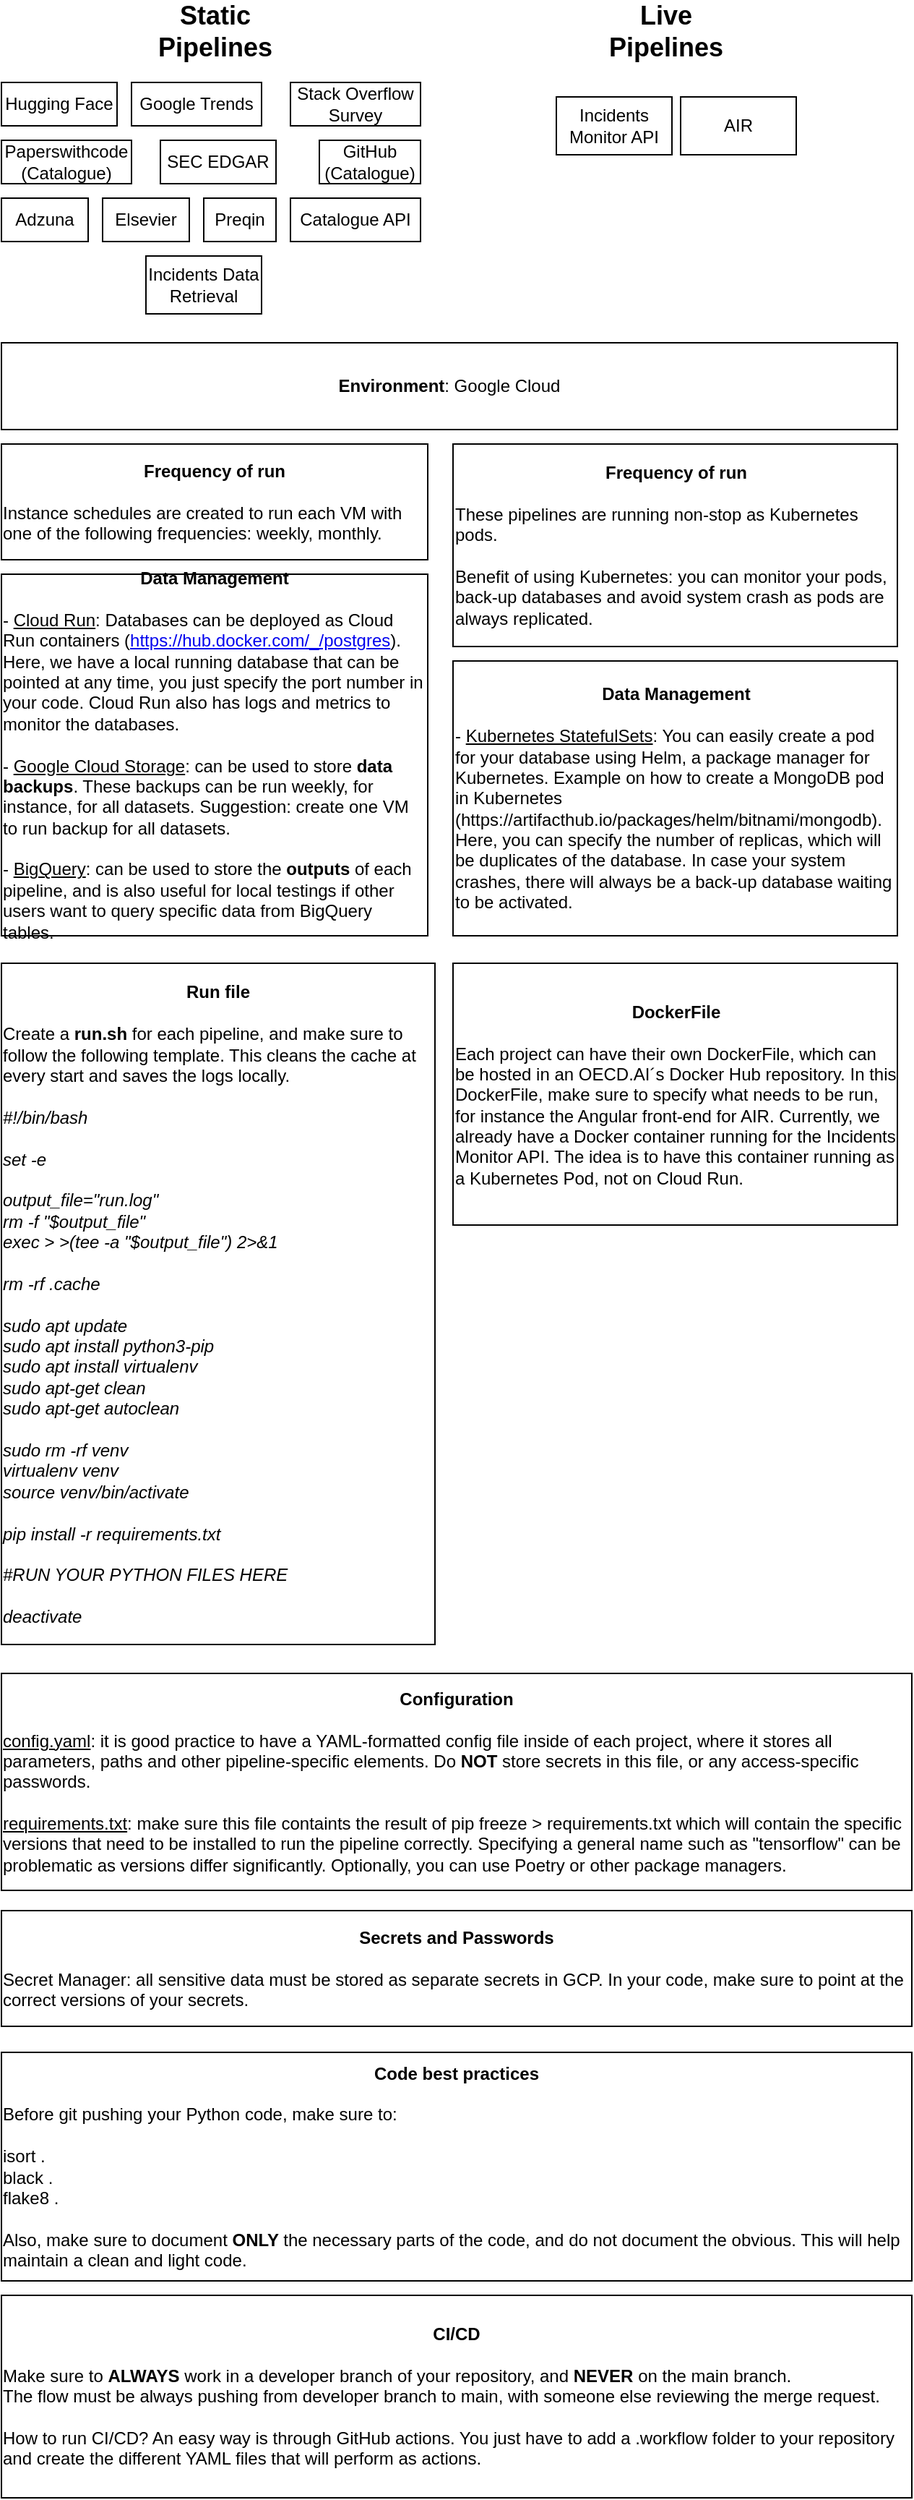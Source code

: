 <mxfile version="24.2.5" type="github">
  <diagram id="C5RBs43oDa-KdzZeNtuy" name="Page-1">
    <mxGraphModel dx="1434" dy="772" grid="1" gridSize="10" guides="1" tooltips="1" connect="1" arrows="1" fold="1" page="1" pageScale="1" pageWidth="827" pageHeight="1169" math="0" shadow="0">
      <root>
        <mxCell id="WIyWlLk6GJQsqaUBKTNV-0" />
        <mxCell id="WIyWlLk6GJQsqaUBKTNV-1" parent="WIyWlLk6GJQsqaUBKTNV-0" />
        <mxCell id="ZLdICrvh6a32DMpb2cqf-0" value="&lt;b&gt;&lt;font style=&quot;font-size: 18px;&quot;&gt;Static Pipelines&lt;/font&gt;&lt;/b&gt;" style="text;html=1;align=center;verticalAlign=middle;whiteSpace=wrap;rounded=0;" vertex="1" parent="WIyWlLk6GJQsqaUBKTNV-1">
          <mxGeometry x="137.5" y="80" width="60" height="30" as="geometry" />
        </mxCell>
        <mxCell id="ZLdICrvh6a32DMpb2cqf-2" value="&lt;b&gt;&lt;font style=&quot;font-size: 18px;&quot;&gt;Live Pipelines&lt;/font&gt;&lt;/b&gt;" style="text;html=1;align=center;verticalAlign=middle;whiteSpace=wrap;rounded=0;" vertex="1" parent="WIyWlLk6GJQsqaUBKTNV-1">
          <mxGeometry x="450" y="80" width="60" height="30" as="geometry" />
        </mxCell>
        <mxCell id="ZLdICrvh6a32DMpb2cqf-4" value="Hugging Face" style="rounded=0;whiteSpace=wrap;html=1;" vertex="1" parent="WIyWlLk6GJQsqaUBKTNV-1">
          <mxGeometry x="20" y="130" width="80" height="30" as="geometry" />
        </mxCell>
        <mxCell id="ZLdICrvh6a32DMpb2cqf-5" value="Google Trends" style="rounded=0;whiteSpace=wrap;html=1;" vertex="1" parent="WIyWlLk6GJQsqaUBKTNV-1">
          <mxGeometry x="110" y="130" width="90" height="30" as="geometry" />
        </mxCell>
        <mxCell id="ZLdICrvh6a32DMpb2cqf-6" value="Stack Overflow Survey" style="rounded=0;whiteSpace=wrap;html=1;" vertex="1" parent="WIyWlLk6GJQsqaUBKTNV-1">
          <mxGeometry x="220" y="130" width="90" height="30" as="geometry" />
        </mxCell>
        <mxCell id="ZLdICrvh6a32DMpb2cqf-7" value="SEC EDGAR" style="rounded=0;whiteSpace=wrap;html=1;" vertex="1" parent="WIyWlLk6GJQsqaUBKTNV-1">
          <mxGeometry x="130" y="170" width="80" height="30" as="geometry" />
        </mxCell>
        <mxCell id="ZLdICrvh6a32DMpb2cqf-8" value="Paperswithcode (Catalogue)" style="rounded=0;whiteSpace=wrap;html=1;" vertex="1" parent="WIyWlLk6GJQsqaUBKTNV-1">
          <mxGeometry x="20" y="170" width="90" height="30" as="geometry" />
        </mxCell>
        <mxCell id="ZLdICrvh6a32DMpb2cqf-9" value="GitHub (Catalogue)" style="rounded=0;whiteSpace=wrap;html=1;" vertex="1" parent="WIyWlLk6GJQsqaUBKTNV-1">
          <mxGeometry x="240" y="170" width="70" height="30" as="geometry" />
        </mxCell>
        <mxCell id="ZLdICrvh6a32DMpb2cqf-10" value="Adzuna" style="rounded=0;whiteSpace=wrap;html=1;" vertex="1" parent="WIyWlLk6GJQsqaUBKTNV-1">
          <mxGeometry x="20" y="210" width="60" height="30" as="geometry" />
        </mxCell>
        <mxCell id="ZLdICrvh6a32DMpb2cqf-11" value="Elsevier" style="rounded=0;whiteSpace=wrap;html=1;" vertex="1" parent="WIyWlLk6GJQsqaUBKTNV-1">
          <mxGeometry x="90" y="210" width="60" height="30" as="geometry" />
        </mxCell>
        <mxCell id="ZLdICrvh6a32DMpb2cqf-12" value="Preqin" style="rounded=0;whiteSpace=wrap;html=1;" vertex="1" parent="WIyWlLk6GJQsqaUBKTNV-1">
          <mxGeometry x="160" y="210" width="50" height="30" as="geometry" />
        </mxCell>
        <mxCell id="ZLdICrvh6a32DMpb2cqf-13" value="Catalogue API" style="rounded=0;whiteSpace=wrap;html=1;" vertex="1" parent="WIyWlLk6GJQsqaUBKTNV-1">
          <mxGeometry x="220" y="210" width="90" height="30" as="geometry" />
        </mxCell>
        <mxCell id="ZLdICrvh6a32DMpb2cqf-14" value="Incidents Monitor API" style="rounded=0;whiteSpace=wrap;html=1;" vertex="1" parent="WIyWlLk6GJQsqaUBKTNV-1">
          <mxGeometry x="404" y="140" width="80" height="40" as="geometry" />
        </mxCell>
        <mxCell id="ZLdICrvh6a32DMpb2cqf-15" value="Incidents Data Retrieval" style="rounded=0;whiteSpace=wrap;html=1;" vertex="1" parent="WIyWlLk6GJQsqaUBKTNV-1">
          <mxGeometry x="120" y="250" width="80" height="40" as="geometry" />
        </mxCell>
        <mxCell id="ZLdICrvh6a32DMpb2cqf-16" value="AIR" style="rounded=0;whiteSpace=wrap;html=1;" vertex="1" parent="WIyWlLk6GJQsqaUBKTNV-1">
          <mxGeometry x="490" y="140" width="80" height="40" as="geometry" />
        </mxCell>
        <mxCell id="ZLdICrvh6a32DMpb2cqf-20" value="&lt;b&gt;Data Management&lt;/b&gt;&lt;div&gt;&lt;br&gt;&lt;/div&gt;&lt;div style=&quot;text-align: left;&quot;&gt;- &lt;u&gt;Cloud Run&lt;/u&gt;:&amp;nbsp;&lt;span style=&quot;background-color: initial;&quot;&gt;Databases can be deployed as Cloud Run containers (&lt;/span&gt;&lt;a style=&quot;background-color: initial;&quot; href=&quot;https://hub.docker.com/_/postgres&quot;&gt;https://hub.docker.com/_/postgres&lt;/a&gt;&lt;span style=&quot;background-color: initial;&quot;&gt;). Here, we have a local running database that can be pointed at any time, you just specify the port number in your code. Cloud Run also has logs and metrics to monitor the databases.&lt;/span&gt;&lt;/div&gt;&lt;div style=&quot;text-align: left;&quot;&gt;&lt;span style=&quot;background-color: initial;&quot;&gt;&lt;br&gt;&lt;/span&gt;&lt;/div&gt;&lt;div style=&quot;text-align: left;&quot;&gt;&lt;span style=&quot;background-color: initial;&quot;&gt;- &lt;u&gt;Google Cloud Storage&lt;/u&gt;: can be used to store &lt;b&gt;data backups&lt;/b&gt;. These backups can be run weekly, for instance, for all datasets. Suggestion: create one VM to run backup for all datasets.&lt;/span&gt;&lt;/div&gt;&lt;div style=&quot;text-align: left;&quot;&gt;&lt;span style=&quot;background-color: initial;&quot;&gt;&lt;br&gt;&lt;/span&gt;&lt;/div&gt;&lt;div style=&quot;text-align: left;&quot;&gt;&lt;span style=&quot;background-color: initial;&quot;&gt;- &lt;u&gt;BigQuery&lt;/u&gt;: can be used to store the &lt;b&gt;outputs &lt;/b&gt;of each pipeline, and is also useful for local testings if other users want to query specific data from BigQuery tables.&lt;/span&gt;&lt;/div&gt;" style="rounded=0;whiteSpace=wrap;html=1;" vertex="1" parent="WIyWlLk6GJQsqaUBKTNV-1">
          <mxGeometry x="20" y="470" width="295" height="250" as="geometry" />
        </mxCell>
        <mxCell id="ZLdICrvh6a32DMpb2cqf-21" value="&lt;b&gt;Configuration&lt;/b&gt;&lt;div&gt;&lt;br&gt;&lt;/div&gt;&lt;div style=&quot;text-align: left;&quot;&gt;&lt;u&gt;config.yaml&lt;/u&gt;: it is good practice to have a YAML-formatted config file inside of each project, where it stores all parameters, paths and other pipeline-specific elements. Do &lt;b&gt;NOT &lt;/b&gt;store secrets in this file, or any access-specific passwords.&lt;/div&gt;&lt;div style=&quot;text-align: left;&quot;&gt;&lt;br&gt;&lt;/div&gt;&lt;div style=&quot;text-align: left;&quot;&gt;&lt;u&gt;requirements.txt&lt;/u&gt;: make sure this file containts the result of pip freeze &amp;gt; requirements.txt which will contain the specific versions that need to be installed to run the pipeline correctly. Specifying a general name such as &quot;tensorflow&quot; can be problematic as versions differ significantly. Optionally, you can use Poetry or other package managers.&lt;/div&gt;" style="rounded=0;whiteSpace=wrap;html=1;" vertex="1" parent="WIyWlLk6GJQsqaUBKTNV-1">
          <mxGeometry x="20" y="1230" width="630" height="150" as="geometry" />
        </mxCell>
        <mxCell id="ZLdICrvh6a32DMpb2cqf-23" value="&lt;b&gt;Frequency of run&lt;/b&gt;&lt;div&gt;&lt;b&gt;&lt;br&gt;&lt;/b&gt;&lt;div style=&quot;text-align: left;&quot;&gt;Instance schedules are created to run each VM with one of the following frequencies: w&lt;span style=&quot;background-color: initial;&quot;&gt;eekly, m&lt;/span&gt;&lt;span style=&quot;background-color: initial;&quot;&gt;onthly.&lt;/span&gt;&lt;/div&gt;&lt;/div&gt;" style="rounded=0;whiteSpace=wrap;html=1;" vertex="1" parent="WIyWlLk6GJQsqaUBKTNV-1">
          <mxGeometry x="20" y="380" width="295" height="80" as="geometry" />
        </mxCell>
        <mxCell id="ZLdICrvh6a32DMpb2cqf-24" value="&lt;div&gt;&lt;b&gt;Secrets and Passwords&lt;/b&gt;&lt;/div&gt;&lt;div&gt;&lt;b&gt;&lt;br&gt;&lt;/b&gt;&lt;/div&gt;&lt;div style=&quot;text-align: left;&quot;&gt;Secret Manager: all sensitive data must be stored as separate secrets in GCP. In your code, make sure to point at the correct versions of your secrets.&lt;/div&gt;" style="rounded=0;whiteSpace=wrap;html=1;" vertex="1" parent="WIyWlLk6GJQsqaUBKTNV-1">
          <mxGeometry x="20" y="1394" width="630" height="80" as="geometry" />
        </mxCell>
        <mxCell id="ZLdICrvh6a32DMpb2cqf-25" value="&lt;div&gt;&lt;b&gt;Code best practices&lt;/b&gt;&lt;/div&gt;&lt;div&gt;&lt;br&gt;&lt;/div&gt;&lt;div style=&quot;text-align: left;&quot;&gt;Before git pushing your Python code, make sure to:&lt;/div&gt;&lt;div style=&quot;text-align: left;&quot;&gt;&lt;br&gt;&lt;/div&gt;&lt;div style=&quot;text-align: left;&quot;&gt;isort .&lt;/div&gt;&lt;div style=&quot;text-align: left;&quot;&gt;black .&lt;/div&gt;&lt;div style=&quot;text-align: left;&quot;&gt;flake8 .&lt;/div&gt;&lt;div style=&quot;text-align: left;&quot;&gt;&lt;br&gt;&lt;/div&gt;&lt;div style=&quot;text-align: left;&quot;&gt;Also, make sure to document &lt;b&gt;ONLY &lt;/b&gt;the necessary parts of the code, and do not document the obvious. This will help maintain a clean and light code.&lt;/div&gt;" style="rounded=0;whiteSpace=wrap;html=1;" vertex="1" parent="WIyWlLk6GJQsqaUBKTNV-1">
          <mxGeometry x="20" y="1492" width="630" height="158" as="geometry" />
        </mxCell>
        <mxCell id="ZLdICrvh6a32DMpb2cqf-27" value="&lt;b&gt;Run file&lt;/b&gt;&lt;div&gt;&lt;br&gt;&lt;/div&gt;&lt;div style=&quot;text-align: left;&quot;&gt;Create a &lt;b&gt;run.sh&lt;/b&gt; for each pipeline, and make sure to follow the following template. This cleans the cache at every start and saves the logs locally.&lt;/div&gt;&lt;div style=&quot;text-align: left;&quot;&gt;&lt;br&gt;&lt;/div&gt;&lt;div&gt;&lt;div style=&quot;text-align: left;&quot;&gt;&lt;i&gt;#!/bin/bash&lt;/i&gt;&lt;/div&gt;&lt;div style=&quot;text-align: left;&quot;&gt;&lt;i&gt;&lt;br&gt;&lt;/i&gt;&lt;/div&gt;&lt;div style=&quot;text-align: left;&quot;&gt;&lt;i&gt;set -e&lt;/i&gt;&lt;/div&gt;&lt;div style=&quot;text-align: left;&quot;&gt;&lt;i&gt;&lt;br&gt;&lt;/i&gt;&lt;/div&gt;&lt;div style=&quot;text-align: left;&quot;&gt;&lt;i&gt;output_file=&quot;run.log&quot;&lt;/i&gt;&lt;/div&gt;&lt;div style=&quot;text-align: left;&quot;&gt;&lt;i&gt;rm -f &quot;$output_file&quot;&lt;/i&gt;&lt;/div&gt;&lt;div style=&quot;text-align: left;&quot;&gt;&lt;i&gt;exec &amp;gt; &amp;gt;(tee -a &quot;$output_file&quot;) 2&amp;gt;&amp;amp;1&lt;/i&gt;&lt;/div&gt;&lt;div style=&quot;text-align: left;&quot;&gt;&lt;i&gt;&lt;br&gt;&lt;/i&gt;&lt;/div&gt;&lt;div style=&quot;text-align: left;&quot;&gt;&lt;i&gt;rm -rf .cache&lt;/i&gt;&lt;/div&gt;&lt;div style=&quot;text-align: left;&quot;&gt;&lt;i&gt;&lt;br&gt;&lt;/i&gt;&lt;/div&gt;&lt;div style=&quot;text-align: left;&quot;&gt;&lt;i&gt;sudo apt update&lt;/i&gt;&lt;/div&gt;&lt;div style=&quot;text-align: left;&quot;&gt;&lt;i&gt;sudo apt install python3-pip&lt;/i&gt;&lt;/div&gt;&lt;div style=&quot;text-align: left;&quot;&gt;&lt;i&gt;sudo apt install virtualenv&lt;/i&gt;&lt;/div&gt;&lt;div style=&quot;text-align: left;&quot;&gt;&lt;i&gt;sudo apt-get clean&lt;/i&gt;&lt;/div&gt;&lt;div style=&quot;text-align: left;&quot;&gt;&lt;i&gt;sudo apt-get autoclean&lt;/i&gt;&lt;/div&gt;&lt;div style=&quot;text-align: left;&quot;&gt;&lt;i&gt;&lt;br&gt;&lt;/i&gt;&lt;/div&gt;&lt;div style=&quot;text-align: left;&quot;&gt;&lt;i&gt;sudo rm -rf venv&lt;/i&gt;&lt;/div&gt;&lt;div style=&quot;text-align: left;&quot;&gt;&lt;i&gt;virtualenv venv&lt;/i&gt;&lt;/div&gt;&lt;div style=&quot;text-align: left;&quot;&gt;&lt;i&gt;source venv/bin/activate&lt;/i&gt;&lt;/div&gt;&lt;div style=&quot;text-align: left;&quot;&gt;&lt;i&gt;&lt;br&gt;&lt;/i&gt;&lt;/div&gt;&lt;div style=&quot;text-align: left;&quot;&gt;&lt;i&gt;pip install -r requirements.txt&lt;/i&gt;&lt;/div&gt;&lt;div style=&quot;text-align: left;&quot;&gt;&lt;i&gt;&lt;br&gt;&lt;/i&gt;&lt;/div&gt;&lt;div style=&quot;text-align: left;&quot;&gt;&lt;i&gt;#RUN YOUR PYTHON FILES HERE&lt;/i&gt;&lt;/div&gt;&lt;div style=&quot;text-align: left;&quot;&gt;&lt;i&gt;&lt;br&gt;&lt;/i&gt;&lt;/div&gt;&lt;div style=&quot;text-align: left;&quot;&gt;&lt;i&gt;deactivate&lt;/i&gt;&lt;/div&gt;&lt;/div&gt;" style="rounded=0;whiteSpace=wrap;html=1;" vertex="1" parent="WIyWlLk6GJQsqaUBKTNV-1">
          <mxGeometry x="20" y="739" width="300" height="471" as="geometry" />
        </mxCell>
        <mxCell id="ZLdICrvh6a32DMpb2cqf-31" value="&lt;b&gt;Environment&lt;/b&gt;: Google Cloud" style="rounded=0;whiteSpace=wrap;html=1;" vertex="1" parent="WIyWlLk6GJQsqaUBKTNV-1">
          <mxGeometry x="20" y="310" width="620" height="60" as="geometry" />
        </mxCell>
        <mxCell id="ZLdICrvh6a32DMpb2cqf-32" value="&lt;b&gt;Frequency of run&lt;/b&gt;&lt;div&gt;&lt;b&gt;&lt;br&gt;&lt;/b&gt;&lt;div style=&quot;text-align: left;&quot;&gt;These pipelines are running non-stop as Kubernetes pods.&lt;/div&gt;&lt;/div&gt;&lt;div style=&quot;text-align: left;&quot;&gt;&lt;br&gt;&lt;/div&gt;&lt;div style=&quot;text-align: left;&quot;&gt;Benefit of using Kubernetes: you can monitor your pods, back-up databases and avoid system crash as pods are always replicated.&lt;/div&gt;" style="rounded=0;whiteSpace=wrap;html=1;" vertex="1" parent="WIyWlLk6GJQsqaUBKTNV-1">
          <mxGeometry x="332.5" y="380" width="307.5" height="140" as="geometry" />
        </mxCell>
        <mxCell id="ZLdICrvh6a32DMpb2cqf-33" value="&lt;b&gt;Data Management&lt;/b&gt;&lt;div&gt;&lt;br&gt;&lt;/div&gt;&lt;div style=&quot;text-align: left;&quot;&gt;- &lt;u&gt;Kubernetes StatefulSets&lt;/u&gt;: You can easily create a pod for your database using Helm, a package manager for Kubernetes. Example on how to create a MongoDB pod in Kubernetes (https://artifacthub.io/packages/helm/bitnami/mongodb&lt;span style=&quot;background-color: initial;&quot;&gt;). Here, you can specify the number of replicas, which will be duplicates of the database. In case your system crashes, there will always be a back-up database waiting to be activated.&lt;/span&gt;&lt;/div&gt;" style="rounded=0;whiteSpace=wrap;html=1;" vertex="1" parent="WIyWlLk6GJQsqaUBKTNV-1">
          <mxGeometry x="332.5" y="530" width="307.5" height="190" as="geometry" />
        </mxCell>
        <mxCell id="ZLdICrvh6a32DMpb2cqf-34" value="&lt;div&gt;&lt;b&gt;DockerFile&lt;/b&gt;&lt;/div&gt;&lt;div&gt;&lt;br&gt;&lt;/div&gt;&lt;div style=&quot;text-align: left;&quot;&gt;Each project can have their own DockerFile, which can be hosted in an OECD.AI´s Docker Hub repository. In this DockerFile, make sure to specify what needs to be run, for instance the Angular front-end for AIR. Currently, we already have a Docker container running for the Incidents Monitor API. The idea is to have this container running as a Kubernetes Pod, not on Cloud Run.&lt;/div&gt;" style="rounded=0;whiteSpace=wrap;html=1;" vertex="1" parent="WIyWlLk6GJQsqaUBKTNV-1">
          <mxGeometry x="332.5" y="739" width="307.5" height="181" as="geometry" />
        </mxCell>
        <mxCell id="ZLdICrvh6a32DMpb2cqf-35" value="&lt;div&gt;&lt;b&gt;CI/CD&lt;/b&gt;&lt;/div&gt;&lt;div&gt;&lt;br&gt;&lt;/div&gt;&lt;div style=&quot;text-align: left;&quot;&gt;Make sure to &lt;b&gt;ALWAYS &lt;/b&gt;work in a developer branch of your repository, and &lt;b&gt;NEVER &lt;/b&gt;on the main branch.&lt;/div&gt;&lt;div style=&quot;text-align: left;&quot;&gt;The flow must be always pushing from developer branch to main, with someone else reviewing the merge request.&lt;/div&gt;&lt;div style=&quot;text-align: left;&quot;&gt;&lt;br&gt;&lt;/div&gt;&lt;div style=&quot;text-align: left;&quot;&gt;How to run CI/CD? An easy way is through GitHub actions. You just have to add a .workflow folder to your repository and create the different YAML files that will perform as actions.&lt;/div&gt;" style="rounded=0;whiteSpace=wrap;html=1;" vertex="1" parent="WIyWlLk6GJQsqaUBKTNV-1">
          <mxGeometry x="20" y="1660" width="630" height="140" as="geometry" />
        </mxCell>
      </root>
    </mxGraphModel>
  </diagram>
</mxfile>

